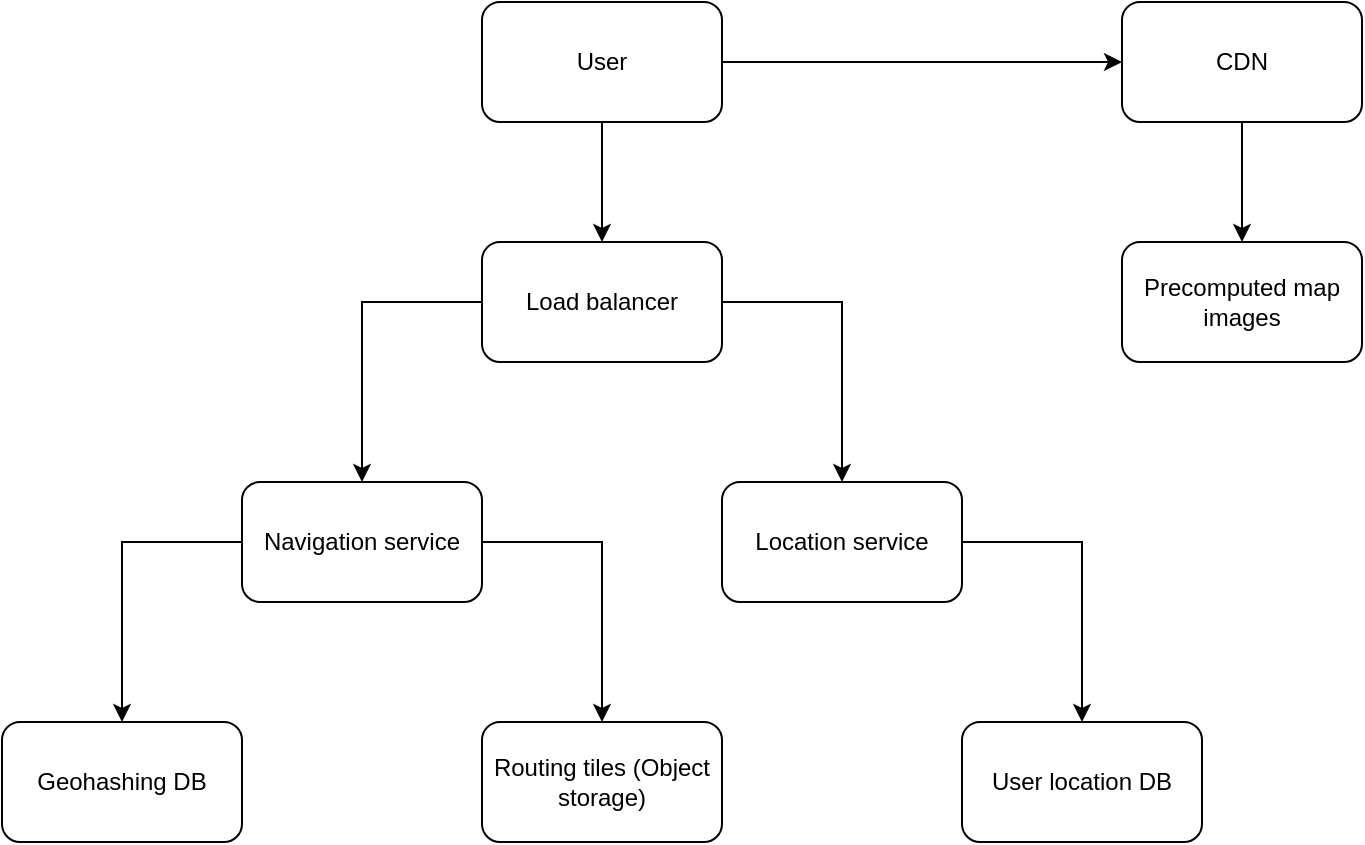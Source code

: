 <mxfile version="24.0.3" type="device">
  <diagram id="klzjwjYF-y9pa63VjA9P" name="Page-1">
    <mxGraphModel dx="882" dy="578" grid="1" gridSize="10" guides="1" tooltips="1" connect="1" arrows="1" fold="1" page="1" pageScale="1" pageWidth="850" pageHeight="1100" math="0" shadow="0">
      <root>
        <mxCell id="0" />
        <mxCell id="1" parent="0" />
        <mxCell id="wvvWRzQGJ0MFBprTCYH--11" style="edgeStyle=orthogonalEdgeStyle;rounded=0;orthogonalLoop=1;jettySize=auto;html=1;exitX=0.5;exitY=1;exitDx=0;exitDy=0;entryX=0.5;entryY=0;entryDx=0;entryDy=0;" edge="1" parent="1" source="wvvWRzQGJ0MFBprTCYH--1" target="wvvWRzQGJ0MFBprTCYH--2">
          <mxGeometry relative="1" as="geometry" />
        </mxCell>
        <mxCell id="wvvWRzQGJ0MFBprTCYH--12" style="edgeStyle=orthogonalEdgeStyle;rounded=0;orthogonalLoop=1;jettySize=auto;html=1;exitX=1;exitY=0.5;exitDx=0;exitDy=0;entryX=0;entryY=0.5;entryDx=0;entryDy=0;" edge="1" parent="1" source="wvvWRzQGJ0MFBprTCYH--1" target="wvvWRzQGJ0MFBprTCYH--9">
          <mxGeometry relative="1" as="geometry" />
        </mxCell>
        <mxCell id="wvvWRzQGJ0MFBprTCYH--1" value="User" style="rounded=1;whiteSpace=wrap;html=1;" vertex="1" parent="1">
          <mxGeometry x="320" y="80" width="120" height="60" as="geometry" />
        </mxCell>
        <mxCell id="wvvWRzQGJ0MFBprTCYH--14" style="edgeStyle=orthogonalEdgeStyle;rounded=0;orthogonalLoop=1;jettySize=auto;html=1;exitX=0;exitY=0.5;exitDx=0;exitDy=0;entryX=0.5;entryY=0;entryDx=0;entryDy=0;" edge="1" parent="1" source="wvvWRzQGJ0MFBprTCYH--2" target="wvvWRzQGJ0MFBprTCYH--3">
          <mxGeometry relative="1" as="geometry" />
        </mxCell>
        <mxCell id="wvvWRzQGJ0MFBprTCYH--15" style="edgeStyle=orthogonalEdgeStyle;rounded=0;orthogonalLoop=1;jettySize=auto;html=1;exitX=1;exitY=0.5;exitDx=0;exitDy=0;" edge="1" parent="1" source="wvvWRzQGJ0MFBprTCYH--2" target="wvvWRzQGJ0MFBprTCYH--4">
          <mxGeometry relative="1" as="geometry" />
        </mxCell>
        <mxCell id="wvvWRzQGJ0MFBprTCYH--2" value="Load balancer" style="rounded=1;whiteSpace=wrap;html=1;" vertex="1" parent="1">
          <mxGeometry x="320" y="200" width="120" height="60" as="geometry" />
        </mxCell>
        <mxCell id="wvvWRzQGJ0MFBprTCYH--17" style="edgeStyle=orthogonalEdgeStyle;rounded=0;orthogonalLoop=1;jettySize=auto;html=1;exitX=1;exitY=0.5;exitDx=0;exitDy=0;" edge="1" parent="1" source="wvvWRzQGJ0MFBprTCYH--3" target="wvvWRzQGJ0MFBprTCYH--7">
          <mxGeometry relative="1" as="geometry" />
        </mxCell>
        <mxCell id="wvvWRzQGJ0MFBprTCYH--18" style="edgeStyle=orthogonalEdgeStyle;rounded=0;orthogonalLoop=1;jettySize=auto;html=1;exitX=0;exitY=0.5;exitDx=0;exitDy=0;entryX=0.5;entryY=0;entryDx=0;entryDy=0;" edge="1" parent="1" source="wvvWRzQGJ0MFBprTCYH--3" target="wvvWRzQGJ0MFBprTCYH--6">
          <mxGeometry relative="1" as="geometry" />
        </mxCell>
        <mxCell id="wvvWRzQGJ0MFBprTCYH--3" value="Navigation service" style="rounded=1;whiteSpace=wrap;html=1;" vertex="1" parent="1">
          <mxGeometry x="200" y="320" width="120" height="60" as="geometry" />
        </mxCell>
        <mxCell id="wvvWRzQGJ0MFBprTCYH--16" style="edgeStyle=orthogonalEdgeStyle;rounded=0;orthogonalLoop=1;jettySize=auto;html=1;exitX=1;exitY=0.5;exitDx=0;exitDy=0;entryX=0.5;entryY=0;entryDx=0;entryDy=0;" edge="1" parent="1" source="wvvWRzQGJ0MFBprTCYH--4" target="wvvWRzQGJ0MFBprTCYH--8">
          <mxGeometry relative="1" as="geometry" />
        </mxCell>
        <mxCell id="wvvWRzQGJ0MFBprTCYH--4" value="Location service" style="rounded=1;whiteSpace=wrap;html=1;" vertex="1" parent="1">
          <mxGeometry x="440" y="320" width="120" height="60" as="geometry" />
        </mxCell>
        <mxCell id="wvvWRzQGJ0MFBprTCYH--6" value="Geohashing DB" style="rounded=1;whiteSpace=wrap;html=1;" vertex="1" parent="1">
          <mxGeometry x="80" y="440" width="120" height="60" as="geometry" />
        </mxCell>
        <mxCell id="wvvWRzQGJ0MFBprTCYH--7" value="Routing tiles (Object storage)" style="rounded=1;whiteSpace=wrap;html=1;" vertex="1" parent="1">
          <mxGeometry x="320" y="440" width="120" height="60" as="geometry" />
        </mxCell>
        <mxCell id="wvvWRzQGJ0MFBprTCYH--8" value="User location DB" style="rounded=1;whiteSpace=wrap;html=1;" vertex="1" parent="1">
          <mxGeometry x="560" y="440" width="120" height="60" as="geometry" />
        </mxCell>
        <mxCell id="wvvWRzQGJ0MFBprTCYH--13" style="edgeStyle=orthogonalEdgeStyle;rounded=0;orthogonalLoop=1;jettySize=auto;html=1;exitX=0.5;exitY=1;exitDx=0;exitDy=0;entryX=0.5;entryY=0;entryDx=0;entryDy=0;" edge="1" parent="1" source="wvvWRzQGJ0MFBprTCYH--9" target="wvvWRzQGJ0MFBprTCYH--10">
          <mxGeometry relative="1" as="geometry" />
        </mxCell>
        <mxCell id="wvvWRzQGJ0MFBprTCYH--9" value="CDN" style="rounded=1;whiteSpace=wrap;html=1;" vertex="1" parent="1">
          <mxGeometry x="640" y="80" width="120" height="60" as="geometry" />
        </mxCell>
        <mxCell id="wvvWRzQGJ0MFBprTCYH--10" value="Precomputed map images" style="rounded=1;whiteSpace=wrap;html=1;" vertex="1" parent="1">
          <mxGeometry x="640" y="200" width="120" height="60" as="geometry" />
        </mxCell>
      </root>
    </mxGraphModel>
  </diagram>
</mxfile>
